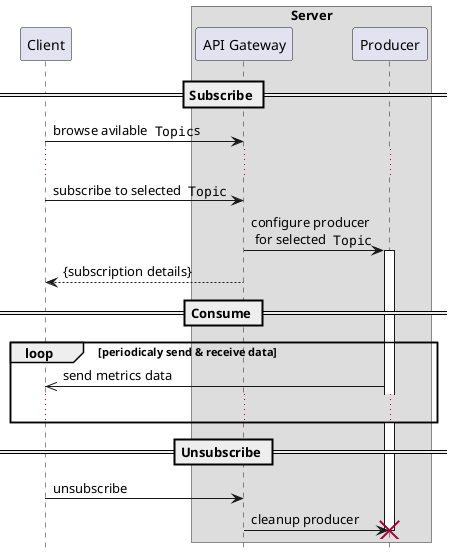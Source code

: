 @startuml

' title Retrieve Available Topics List

hide footbox

participant Client
box "Server" 
participant "API Gateway" as Server

participant Producer
end box


== Subscribe ==

Client -> Server : browse avilable  ""Topic""s
...
Client -> Server   : subscribe to selected  ""Topic""
Server -> Producer : configure producer \n for selected  ""Topic""
activate Producer
Client <-- Server  : {subscription details}

== Consume ==

loop periodicaly send & receive data 
  Producer ->> Client : send metrics data
  ...
end 

== Unsubscribe ==

Client -> Server   : unsubscribe
Server -> Producer : cleanup producer
destroy Producer
@enduml